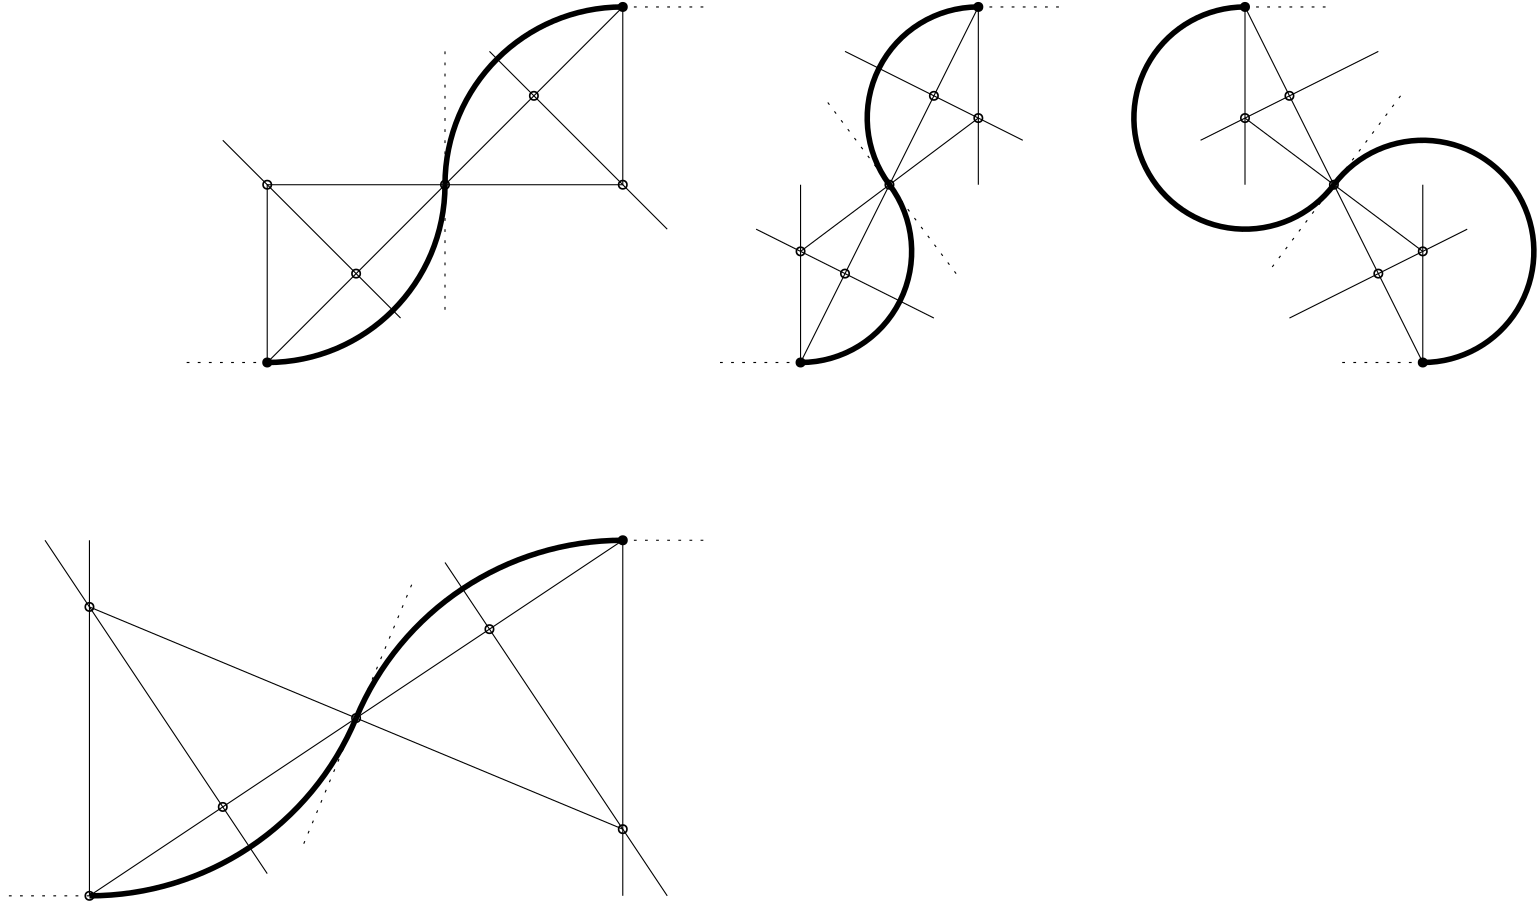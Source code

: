 <?xml version="1.0"?>
<!DOCTYPE ipe SYSTEM "ipe.dtd">
<ipe version="70005" creator="Ipe 7.1.4">
<info created="D:20140405164033" modified="D:20140405164407"/>
<ipestyle name="basic">
<symbol name="arrow/arc(spx)">
<path stroke="sym-stroke" fill="sym-stroke" pen="sym-pen">
0 0 m
-1 0.333 l
-1 -0.333 l
h
</path>
</symbol>
<symbol name="arrow/farc(spx)">
<path stroke="sym-stroke" fill="white" pen="sym-pen">
0 0 m
-1 0.333 l
-1 -0.333 l
h
</path>
</symbol>
<symbol name="mark/circle(sx)" transformations="translations">
<path fill="sym-stroke">
0.6 0 0 0.6 0 0 e
0.4 0 0 0.4 0 0 e
</path>
</symbol>
<symbol name="mark/disk(sx)" transformations="translations">
<path fill="sym-stroke">
0.6 0 0 0.6 0 0 e
</path>
</symbol>
<symbol name="mark/fdisk(sfx)" transformations="translations">
<group>
<path fill="sym-fill">
0.5 0 0 0.5 0 0 e
</path>
<path fill="sym-stroke" fillrule="eofill">
0.6 0 0 0.6 0 0 e
0.4 0 0 0.4 0 0 e
</path>
</group>
</symbol>
<symbol name="mark/box(sx)" transformations="translations">
<path fill="sym-stroke" fillrule="eofill">
-0.6 -0.6 m
0.6 -0.6 l
0.6 0.6 l
-0.6 0.6 l
h
-0.4 -0.4 m
0.4 -0.4 l
0.4 0.4 l
-0.4 0.4 l
h
</path>
</symbol>
<symbol name="mark/square(sx)" transformations="translations">
<path fill="sym-stroke">
-0.6 -0.6 m
0.6 -0.6 l
0.6 0.6 l
-0.6 0.6 l
h
</path>
</symbol>
<symbol name="mark/fsquare(sfx)" transformations="translations">
<group>
<path fill="sym-fill">
-0.5 -0.5 m
0.5 -0.5 l
0.5 0.5 l
-0.5 0.5 l
h
</path>
<path fill="sym-stroke" fillrule="eofill">
-0.6 -0.6 m
0.6 -0.6 l
0.6 0.6 l
-0.6 0.6 l
h
-0.4 -0.4 m
0.4 -0.4 l
0.4 0.4 l
-0.4 0.4 l
h
</path>
</group>
</symbol>
<symbol name="mark/cross(sx)" transformations="translations">
<group>
<path fill="sym-stroke">
-0.43 -0.57 m
0.57 0.43 l
0.43 0.57 l
-0.57 -0.43 l
h
</path>
<path fill="sym-stroke">
-0.43 0.57 m
0.57 -0.43 l
0.43 -0.57 l
-0.57 0.43 l
h
</path>
</group>
</symbol>
<symbol name="arrow/fnormal(spx)">
<path stroke="sym-stroke" fill="white" pen="sym-pen">
0 0 m
-1 0.333 l
-1 -0.333 l
h
</path>
</symbol>
<symbol name="arrow/pointed(spx)">
<path stroke="sym-stroke" fill="sym-stroke" pen="sym-pen">
0 0 m
-1 0.333 l
-0.8 0 l
-1 -0.333 l
h
</path>
</symbol>
<symbol name="arrow/fpointed(spx)">
<path stroke="sym-stroke" fill="white" pen="sym-pen">
0 0 m
-1 0.333 l
-0.8 0 l
-1 -0.333 l
h
</path>
</symbol>
<symbol name="arrow/linear(spx)">
<path stroke="sym-stroke" pen="sym-pen">
-1 0.333 m
0 0 l
-1 -0.333 l
</path>
</symbol>
<symbol name="arrow/fdouble(spx)">
<path stroke="sym-stroke" fill="white" pen="sym-pen">
0 0 m
-1 0.333 l
-1 -0.333 l
h
-1 0 m
-2 0.333 l
-2 -0.333 l
h
</path>
</symbol>
<symbol name="arrow/double(spx)">
<path stroke="sym-stroke" fill="sym-stroke" pen="sym-pen">
0 0 m
-1 0.333 l
-1 -0.333 l
h
-1 0 m
-2 0.333 l
-2 -0.333 l
h
</path>
</symbol>
<pen name="heavier" value="0.8"/>
<pen name="fat" value="1.2"/>
<pen name="ultrafat" value="2"/>
<symbolsize name="large" value="5"/>
<symbolsize name="small" value="2"/>
<symbolsize name="tiny" value="1.1"/>
<arrowsize name="large" value="10"/>
<arrowsize name="small" value="5"/>
<arrowsize name="tiny" value="3"/>
<color name="red" value="1 0 0"/>
<color name="green" value="0 1 0"/>
<color name="blue" value="0 0 1"/>
<color name="yellow" value="1 1 0"/>
<color name="orange" value="1 0.647 0"/>
<color name="gold" value="1 0.843 0"/>
<color name="purple" value="0.627 0.125 0.941"/>
<color name="gray" value="0.745"/>
<color name="brown" value="0.647 0.165 0.165"/>
<color name="navy" value="0 0 0.502"/>
<color name="pink" value="1 0.753 0.796"/>
<color name="seagreen" value="0.18 0.545 0.341"/>
<color name="turquoise" value="0.251 0.878 0.816"/>
<color name="violet" value="0.933 0.51 0.933"/>
<color name="darkblue" value="0 0 0.545"/>
<color name="darkcyan" value="0 0.545 0.545"/>
<color name="darkgray" value="0.663"/>
<color name="darkgreen" value="0 0.392 0"/>
<color name="darkmagenta" value="0.545 0 0.545"/>
<color name="darkorange" value="1 0.549 0"/>
<color name="darkred" value="0.545 0 0"/>
<color name="lightblue" value="0.678 0.847 0.902"/>
<color name="lightcyan" value="0.878 1 1"/>
<color name="lightgray" value="0.827"/>
<color name="lightgreen" value="0.565 0.933 0.565"/>
<color name="lightyellow" value="1 1 0.878"/>
<dashstyle name="dashed" value="[4] 0"/>
<dashstyle name="dotted" value="[1 3] 0"/>
<dashstyle name="dash dotted" value="[4 2 1 2] 0"/>
<dashstyle name="dash dot dotted" value="[4 2 1 2 1 2] 0"/>
<textsize name="large" value="\large"/>
<textsize name="small" value="\small"/>
<textsize name="tiny" value="\tiny"/>
<textsize name="Large" value="\Large"/>
<textsize name="LARGE" value="\LARGE"/>
<textsize name="huge" value="\huge"/>
<textsize name="Huge" value="\Huge"/>
<textsize name="footnote" value="\footnotesize"/>
<textstyle name="center" begin="\begin{center}" end="\end{center}"/>
<textstyle name="itemize" begin="\begin{itemize}" end="\end{itemize}"/>
<textstyle name="item" begin="\begin{itemize}\item{}" end="\end{itemize}"/>
<gridsize name="4 pts" value="4"/>
<gridsize name="8 pts (~3 mm)" value="8"/>
<gridsize name="16 pts (~6 mm)" value="16"/>
<gridsize name="32 pts (~12 mm)" value="32"/>
<gridsize name="10 pts (~3.5 mm)" value="10"/>
<gridsize name="20 pts (~7 mm)" value="20"/>
<gridsize name="14 pts (~5 mm)" value="14"/>
<gridsize name="28 pts (~10 mm)" value="28"/>
<gridsize name="56 pts (~20 mm)" value="56"/>
<anglesize name="90 deg" value="90"/>
<anglesize name="60 deg" value="60"/>
<anglesize name="45 deg" value="45"/>
<anglesize name="30 deg" value="30"/>
<anglesize name="22.5 deg" value="22.5"/>
<tiling name="falling" angle="-60" step="4" width="1"/>
<tiling name="rising" angle="30" step="4" width="1"/>
</ipestyle>
<page>
<layer name="alpha"/>
<view layers="alpha" active="alpha"/>
<use layer="alpha" matrix="1 0 0 1 128 0" name="mark/disk(sx)" pos="192 576" size="normal" stroke="black"/>
<use matrix="1 0 0 1 128 0" name="mark/disk(sx)" pos="256 704" size="normal" stroke="black"/>
<path matrix="1 0 0 1 128 0" stroke="black">
192 576 m
192 640 l
</path>
<path matrix="1 0 0 1 128 0" stroke="black">
256 704 m
256 640 l
</path>
<path matrix="1 0 0 1 128 0" stroke="black">
192 576 m
256 704 l
</path>
<use matrix="1 0 0 1 128 0" name="mark/circle(sx)" pos="224 640" size="normal" stroke="black"/>
<use matrix="1 0 0 1 128 0" name="mark/circle(sx)" pos="208 608" size="normal" stroke="black"/>
<use matrix="1 0 0 1 128 0" name="mark/circle(sx)" pos="240 672" size="normal" stroke="black"/>
<path matrix="1 0 0 1 128 0" stroke="black">
240 592 m
176 624 l
</path>
<path matrix="1 0 0 1 128 0" stroke="black">
208 688 m
272 656 l
</path>
<use matrix="1 0 0 1 128 0" name="mark/circle(sx)" pos="256 664" size="normal" stroke="black"/>
<use matrix="1 0 0 1 128 0" name="mark/circle(sx)" pos="192 616" size="normal" stroke="black"/>
<path matrix="1 0 0 1 128 0" stroke="black">
192 616 m
256 664 l
</path>
<use matrix="1 0 0 -1 288 1280" name="mark/disk(sx)" pos="192 576" size="normal" stroke="black"/>
<use matrix="1 0 0 -1 288 1280" name="mark/disk(sx)" pos="256 704" size="normal" stroke="black"/>
<path matrix="1 0 0 -1 288 1280" stroke="black">
192 576 m
192 640 l
</path>
<path matrix="1 0 0 -1 288 1280" stroke="black">
256 704 m
256 640 l
</path>
<path matrix="1 0 0 -1 288 1280" stroke="black">
192 576 m
256 704 l
</path>
<use matrix="1 0 0 -1 288 1280" name="mark/circle(sx)" pos="224 640" size="normal" stroke="black"/>
<use matrix="1 0 0 -1 288 1280" name="mark/circle(sx)" pos="208 608" size="normal" stroke="black"/>
<use matrix="1 0 0 -1 288 1280" name="mark/circle(sx)" pos="240 672" size="normal" stroke="black"/>
<path matrix="1 0 0 -1 288 1280" stroke="black">
240 592 m
176 624 l
</path>
<path matrix="1 0 0 -1 288 1280" stroke="black">
208 688 m
272 656 l
</path>
<use matrix="1 0 0 -1 288 1280" name="mark/circle(sx)" pos="256 664" size="normal" stroke="black"/>
<use matrix="1 0 0 -1 288 1280" name="mark/circle(sx)" pos="192 616" size="normal" stroke="black"/>
<path matrix="1 0 0 -1 288 1280" stroke="black">
192 616 m
256 664 l
</path>
<path matrix="1 0 0 1 128 0" stroke="black" pen="ultrafat">
224 640 m
40 0 0 -40 256 664 256 704 a
</path>
<path matrix="1 0 0 1 128 0" stroke="black" pen="ultrafat">
224 640 m
40 0 0 -40 192 616 192 576 a
</path>
<path matrix="1 0 0 -1 96 1280" stroke="black" pen="ultrafat">
384 576 m
40 0 0 -40 384 616 416 640 a
</path>
<path matrix="1 0 0 -1 96 1280" stroke="black" pen="ultrafat">
448 704 m
40 0 0 -40 448 664 416 640 a
</path>
<path matrix="1 0 0 1 128 0" stroke="black" dash="dotted">
192 576 m
160 576 l
</path>
<path matrix="1 0 0 1 128 0" stroke="black" dash="dotted">
256 704 m
288 704 l
</path>
<path matrix="1 0 0 -1 96 1280" stroke="black" dash="dotted">
448 704 m
416 704 l
</path>
<path matrix="1 0 0 -1 96 1280" stroke="black" dash="dotted">
384 576 m
416 576 l
</path>
<path matrix="0 1 -1 0 992 416" stroke="black" dash="dotted">
192 616 m
256 664 l
</path>
<path matrix="0 -1 -1 0 1152 864" stroke="black" dash="dotted">
192 616 m
256 664 l
</path>
<use matrix="1 0 0 1 -64 0" name="mark/disk(sx)" pos="192 576" size="normal" stroke="black"/>
<use matrix="1 0 0 1 -64 0" name="mark/disk(sx)" pos="320 704" size="normal" stroke="black"/>
<use matrix="1 0 0 1 -64 0" name="mark/circle(sx)" pos="256 640" size="normal" stroke="black"/>
<use matrix="1 0 0 1 -64 0" name="mark/circle(sx)" pos="192 640" size="normal" stroke="black"/>
<use matrix="1 0 0 1 -64 0" name="mark/circle(sx)" pos="320 640" size="normal" stroke="black"/>
<path matrix="1 0 0 1 -64 0" stroke="black">
192 576 m
192 640 l
320 640 l
320 704 l
</path>
<path matrix="1 0 0 1 -64 0" stroke="black">
192 576 m
320 704 l
</path>
<path matrix="1 0 0 1 -64 0" stroke="black" dash="dotted">
256 688 m
256 592 l
</path>
<path matrix="1 0 0 1 -64 0" stroke="black">
176 656 m
240 592 l
</path>
<path matrix="1 0 0 1 -64 0" stroke="black">
336 624 m
272 688 l
</path>
<use matrix="1 0 0 1 -64 0" name="mark/circle(sx)" pos="224 608" size="normal" stroke="black"/>
<use matrix="1 0 0 1 -64 0" name="mark/circle(sx)" pos="288 672" size="normal" stroke="black"/>
<path matrix="1 0 0 1 -64 0" stroke="black" pen="ultrafat">
256 640 m
64 0 0 -64 192 640 192 576 a
</path>
<path matrix="1 0 0 1 -64 0" stroke="black" pen="ultrafat">
256 640 m
64 0 0 -64 320 640 320 704 a
</path>
<path matrix="1 0 0 1 -64 0" stroke="black" dash="dotted">
192 576 m
160 576 l
</path>
<path matrix="1 0 0 1 -64 0" stroke="black" dash="dotted">
320 704 m
352 704 l
</path>
<use matrix="1 0 0 1 -64 -192" name="mark/disk(sx)" pos="320 704" size="normal" stroke="black"/>
<use name="mark/fdisk(sfx)" pos="64 384" size="normal" stroke="black" fill="white"/>
<path stroke="black" dash="dotted">
256 512 m
288 512 l
</path>
<path stroke="black" dash="dotted">
64 384 m
32 384 l
</path>
<path stroke="black">
64 384 m
256 512 l
</path>
<use name="mark/circle(sx)" pos="160 448" size="normal" stroke="black"/>
<use name="mark/circle(sx)" pos="112 416" size="normal" stroke="black"/>
<use name="mark/circle(sx)" pos="208 480" size="normal" stroke="black"/>
<path stroke="black">
48 512 m
128 392 l
</path>
<path stroke="black">
192 504 m
272 384 l
</path>
<path stroke="black">
64 384 m
64 512 l
</path>
<path stroke="black">
256 512 m
256 384 l
</path>
<use name="mark/circle(sx)" pos="64 488" size="normal" stroke="black"/>
<use name="mark/circle(sx)" pos="256 408" size="normal" stroke="black"/>
<path stroke="black" pen="ultrafat">
256 512 m
104 0 0 104 256 408 160 448 a
</path>
<path stroke="black" pen="ultrafat">
64 384 m
104 0 0 104 64 488 160 448 a
</path>
<path stroke="black">
64 488 m
256 408 l
</path>
<path stroke="black" dash="dotted">
180 496 m
140 400 l
</path>
</page>
</ipe>
